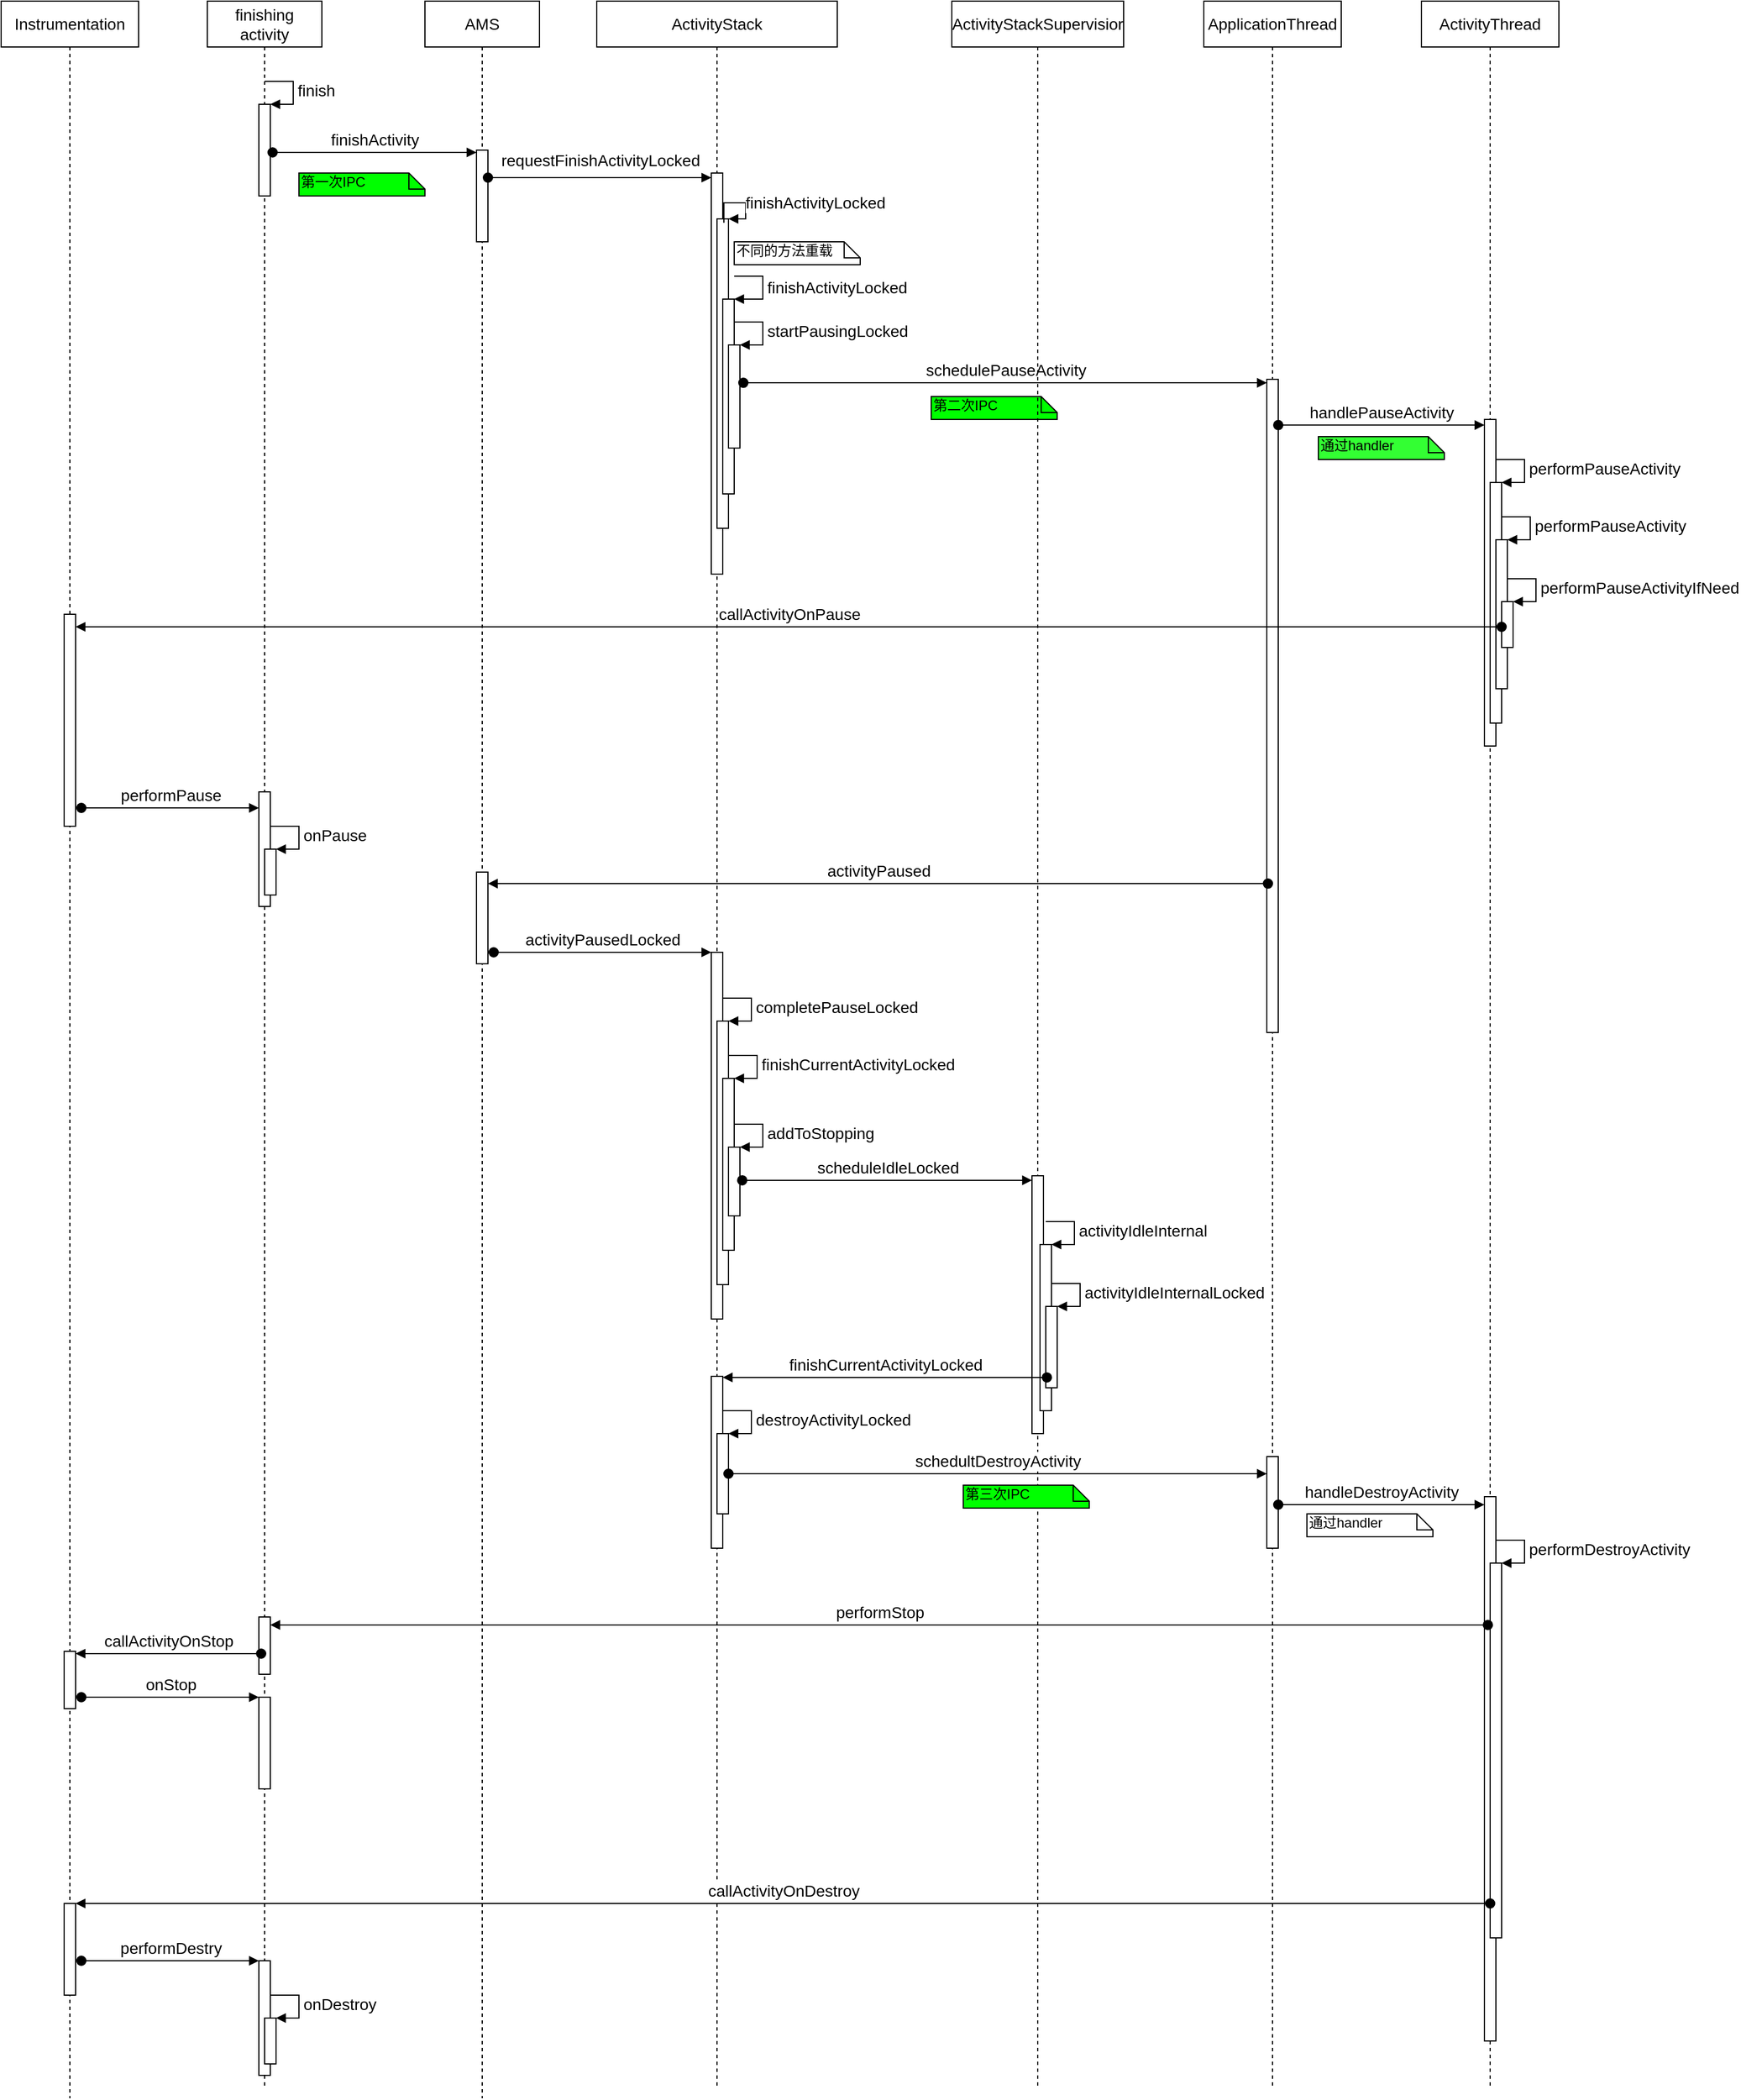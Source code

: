 <mxfile version="10.6.5" type="github"><diagram id="ZLF4FiaXyCPLw8wMx146" name="Page-1"><mxGraphModel dx="2461" dy="768" grid="1" gridSize="10" guides="1" tooltips="1" connect="1" arrows="1" fold="1" page="1" pageScale="1" pageWidth="827" pageHeight="1169" math="0" shadow="0"><root><mxCell id="0"/><mxCell id="1" parent="0"/><mxCell id="BoO9bFV0-iWKRXz_QszZ-1" value="&lt;font style=&quot;font-size: 14px&quot;&gt;finishing activity&lt;/font&gt;" style="shape=umlLifeline;perimeter=lifelinePerimeter;whiteSpace=wrap;html=1;container=1;collapsible=0;recursiveResize=0;outlineConnect=0;" vertex="1" parent="1"><mxGeometry x="100" y="20" width="100" height="1820" as="geometry"/></mxCell><mxCell id="BoO9bFV0-iWKRXz_QszZ-2" value="" style="html=1;points=[];perimeter=orthogonalPerimeter;" vertex="1" parent="BoO9bFV0-iWKRXz_QszZ-1"><mxGeometry x="45" y="90" width="10" height="80" as="geometry"/></mxCell><mxCell id="BoO9bFV0-iWKRXz_QszZ-3" value="&lt;font style=&quot;font-size: 14px&quot;&gt;finish&lt;/font&gt;" style="edgeStyle=orthogonalEdgeStyle;html=1;align=left;spacingLeft=2;endArrow=block;rounded=0;entryX=1;entryY=0;" edge="1" target="BoO9bFV0-iWKRXz_QszZ-2" parent="BoO9bFV0-iWKRXz_QszZ-1"><mxGeometry relative="1" as="geometry"><mxPoint x="50" y="70" as="sourcePoint"/><Array as="points"><mxPoint x="75" y="70"/></Array></mxGeometry></mxCell><mxCell id="BoO9bFV0-iWKRXz_QszZ-46" value="" style="html=1;points=[];perimeter=orthogonalPerimeter;" vertex="1" parent="BoO9bFV0-iWKRXz_QszZ-1"><mxGeometry x="45" y="690" width="10" height="100" as="geometry"/></mxCell><mxCell id="BoO9bFV0-iWKRXz_QszZ-48" value="" style="html=1;points=[];perimeter=orthogonalPerimeter;" vertex="1" parent="BoO9bFV0-iWKRXz_QszZ-1"><mxGeometry x="50" y="740" width="10" height="40" as="geometry"/></mxCell><mxCell id="BoO9bFV0-iWKRXz_QszZ-49" value="&lt;font style=&quot;font-size: 14px&quot;&gt;onPause&lt;/font&gt;" style="edgeStyle=orthogonalEdgeStyle;html=1;align=left;spacingLeft=2;endArrow=block;rounded=0;entryX=1;entryY=0;" edge="1" target="BoO9bFV0-iWKRXz_QszZ-48" parent="BoO9bFV0-iWKRXz_QszZ-1"><mxGeometry relative="1" as="geometry"><mxPoint x="55" y="720" as="sourcePoint"/><Array as="points"><mxPoint x="80" y="720"/></Array></mxGeometry></mxCell><mxCell id="BoO9bFV0-iWKRXz_QszZ-89" value="" style="html=1;points=[];perimeter=orthogonalPerimeter;" vertex="1" parent="BoO9bFV0-iWKRXz_QszZ-1"><mxGeometry x="45" y="1410" width="10" height="50" as="geometry"/></mxCell><mxCell id="BoO9bFV0-iWKRXz_QszZ-94" value="" style="html=1;points=[];perimeter=orthogonalPerimeter;" vertex="1" parent="BoO9bFV0-iWKRXz_QszZ-1"><mxGeometry x="45" y="1480" width="10" height="80" as="geometry"/></mxCell><mxCell id="BoO9bFV0-iWKRXz_QszZ-95" value="&lt;font style=&quot;font-size: 14px&quot;&gt;onStop&lt;/font&gt;" style="html=1;verticalAlign=bottom;startArrow=oval;endArrow=block;startSize=8;" edge="1" target="BoO9bFV0-iWKRXz_QszZ-94" parent="BoO9bFV0-iWKRXz_QszZ-1"><mxGeometry relative="1" as="geometry"><mxPoint x="-110" y="1480" as="sourcePoint"/></mxGeometry></mxCell><mxCell id="BoO9bFV0-iWKRXz_QszZ-98" value="" style="html=1;points=[];perimeter=orthogonalPerimeter;" vertex="1" parent="BoO9bFV0-iWKRXz_QszZ-1"><mxGeometry x="45" y="1710" width="10" height="100" as="geometry"/></mxCell><mxCell id="BoO9bFV0-iWKRXz_QszZ-99" value="&lt;font style=&quot;font-size: 14px&quot;&gt;performDestry&lt;/font&gt;" style="html=1;verticalAlign=bottom;startArrow=oval;endArrow=block;startSize=8;" edge="1" target="BoO9bFV0-iWKRXz_QszZ-98" parent="BoO9bFV0-iWKRXz_QszZ-1"><mxGeometry relative="1" as="geometry"><mxPoint x="-110" y="1710" as="sourcePoint"/></mxGeometry></mxCell><mxCell id="BoO9bFV0-iWKRXz_QszZ-100" value="" style="html=1;points=[];perimeter=orthogonalPerimeter;" vertex="1" parent="BoO9bFV0-iWKRXz_QszZ-1"><mxGeometry x="50" y="1760" width="10" height="40" as="geometry"/></mxCell><mxCell id="BoO9bFV0-iWKRXz_QszZ-101" value="&lt;font style=&quot;font-size: 14px&quot;&gt;onDestroy&lt;/font&gt;" style="edgeStyle=orthogonalEdgeStyle;html=1;align=left;spacingLeft=2;endArrow=block;rounded=0;entryX=1;entryY=0;" edge="1" target="BoO9bFV0-iWKRXz_QszZ-100" parent="BoO9bFV0-iWKRXz_QszZ-1"><mxGeometry relative="1" as="geometry"><mxPoint x="55" y="1740" as="sourcePoint"/><Array as="points"><mxPoint x="80" y="1740"/></Array></mxGeometry></mxCell><mxCell id="BoO9bFV0-iWKRXz_QszZ-4" value="&lt;font style=&quot;font-size: 14px&quot;&gt;AMS&lt;/font&gt;" style="shape=umlLifeline;perimeter=lifelinePerimeter;whiteSpace=wrap;html=1;container=1;collapsible=0;recursiveResize=0;outlineConnect=0;" vertex="1" parent="1"><mxGeometry x="290" y="20" width="100" height="1830" as="geometry"/></mxCell><mxCell id="BoO9bFV0-iWKRXz_QszZ-8" value="" style="html=1;points=[];perimeter=orthogonalPerimeter;" vertex="1" parent="BoO9bFV0-iWKRXz_QszZ-4"><mxGeometry x="45" y="130" width="10" height="80" as="geometry"/></mxCell><mxCell id="BoO9bFV0-iWKRXz_QszZ-54" value="" style="html=1;points=[];perimeter=orthogonalPerimeter;" vertex="1" parent="BoO9bFV0-iWKRXz_QszZ-4"><mxGeometry x="45" y="760" width="10" height="80" as="geometry"/></mxCell><mxCell id="BoO9bFV0-iWKRXz_QszZ-9" value="&lt;font style=&quot;font-size: 14px&quot;&gt;finishActivity&lt;/font&gt;" style="html=1;verticalAlign=bottom;startArrow=oval;endArrow=block;startSize=8;exitX=1.2;exitY=0.525;exitDx=0;exitDy=0;exitPerimeter=0;" edge="1" target="BoO9bFV0-iWKRXz_QszZ-8" parent="1" source="BoO9bFV0-iWKRXz_QszZ-2"><mxGeometry relative="1" as="geometry"><mxPoint x="275" y="150" as="sourcePoint"/></mxGeometry></mxCell><mxCell id="BoO9bFV0-iWKRXz_QszZ-10" value="&lt;font style=&quot;font-size: 14px&quot;&gt;ActivityStack&lt;/font&gt;" style="shape=umlLifeline;perimeter=lifelinePerimeter;whiteSpace=wrap;html=1;container=1;collapsible=0;recursiveResize=0;outlineConnect=0;" vertex="1" parent="1"><mxGeometry x="440" y="20" width="210" height="1820" as="geometry"/></mxCell><mxCell id="BoO9bFV0-iWKRXz_QszZ-12" value="" style="html=1;points=[];perimeter=orthogonalPerimeter;" vertex="1" parent="BoO9bFV0-iWKRXz_QszZ-10"><mxGeometry x="100" y="150" width="10" height="350" as="geometry"/></mxCell><mxCell id="BoO9bFV0-iWKRXz_QszZ-16" value="" style="html=1;points=[];perimeter=orthogonalPerimeter;" vertex="1" parent="BoO9bFV0-iWKRXz_QszZ-10"><mxGeometry x="105" y="190" width="10" height="270" as="geometry"/></mxCell><mxCell id="BoO9bFV0-iWKRXz_QszZ-17" value="&lt;font style=&quot;font-size: 14px&quot;&gt;finishActivityLocked&lt;/font&gt;" style="edgeStyle=orthogonalEdgeStyle;html=1;align=left;spacingLeft=2;endArrow=block;rounded=0;entryX=1;entryY=0;exitX=1.1;exitY=0.124;exitDx=0;exitDy=0;exitPerimeter=0;" edge="1" target="BoO9bFV0-iWKRXz_QszZ-16" parent="BoO9bFV0-iWKRXz_QszZ-10" source="BoO9bFV0-iWKRXz_QszZ-12"><mxGeometry relative="1" as="geometry"><mxPoint x="55" y="180" as="sourcePoint"/><Array as="points"><mxPoint x="130" y="176"/><mxPoint x="130" y="190"/></Array></mxGeometry></mxCell><mxCell id="BoO9bFV0-iWKRXz_QszZ-18" value="" style="html=1;points=[];perimeter=orthogonalPerimeter;" vertex="1" parent="BoO9bFV0-iWKRXz_QszZ-10"><mxGeometry x="110" y="260" width="10" height="170" as="geometry"/></mxCell><mxCell id="BoO9bFV0-iWKRXz_QszZ-19" value="&lt;font style=&quot;font-size: 14px&quot;&gt;finishActivityLocked&lt;/font&gt;" style="edgeStyle=orthogonalEdgeStyle;html=1;align=left;spacingLeft=2;endArrow=block;rounded=0;entryX=1;entryY=0;" edge="1" target="BoO9bFV0-iWKRXz_QszZ-18" parent="BoO9bFV0-iWKRXz_QszZ-10"><mxGeometry relative="1" as="geometry"><mxPoint x="120" y="240" as="sourcePoint"/><Array as="points"><mxPoint x="145" y="240"/></Array></mxGeometry></mxCell><mxCell id="BoO9bFV0-iWKRXz_QszZ-20" value="不同的方法重载" style="shape=note;whiteSpace=wrap;html=1;size=14;verticalAlign=top;align=left;spacingTop=-6;" vertex="1" parent="BoO9bFV0-iWKRXz_QszZ-10"><mxGeometry x="120" y="210" width="110" height="20" as="geometry"/></mxCell><mxCell id="BoO9bFV0-iWKRXz_QszZ-21" value="" style="html=1;points=[];perimeter=orthogonalPerimeter;" vertex="1" parent="BoO9bFV0-iWKRXz_QszZ-10"><mxGeometry x="115" y="300" width="10" height="90" as="geometry"/></mxCell><mxCell id="BoO9bFV0-iWKRXz_QszZ-22" value="&lt;font style=&quot;font-size: 14px&quot;&gt;startPausingLocked&lt;/font&gt;" style="edgeStyle=orthogonalEdgeStyle;html=1;align=left;spacingLeft=2;endArrow=block;rounded=0;entryX=1;entryY=0;" edge="1" target="BoO9bFV0-iWKRXz_QszZ-21" parent="BoO9bFV0-iWKRXz_QszZ-10"><mxGeometry relative="1" as="geometry"><mxPoint x="120" y="280" as="sourcePoint"/><Array as="points"><mxPoint x="145" y="280"/></Array></mxGeometry></mxCell><mxCell id="BoO9bFV0-iWKRXz_QszZ-56" value="" style="html=1;points=[];perimeter=orthogonalPerimeter;" vertex="1" parent="BoO9bFV0-iWKRXz_QszZ-10"><mxGeometry x="100" y="830" width="10" height="320" as="geometry"/></mxCell><mxCell id="BoO9bFV0-iWKRXz_QszZ-57" value="&lt;font style=&quot;font-size: 14px&quot;&gt;activityPausedLocked&lt;/font&gt;" style="html=1;verticalAlign=bottom;startArrow=oval;endArrow=block;startSize=8;" edge="1" target="BoO9bFV0-iWKRXz_QszZ-56" parent="BoO9bFV0-iWKRXz_QszZ-10"><mxGeometry relative="1" as="geometry"><mxPoint x="-90" y="830" as="sourcePoint"/></mxGeometry></mxCell><mxCell id="BoO9bFV0-iWKRXz_QszZ-58" value="" style="html=1;points=[];perimeter=orthogonalPerimeter;" vertex="1" parent="BoO9bFV0-iWKRXz_QszZ-10"><mxGeometry x="105" y="890" width="10" height="230" as="geometry"/></mxCell><mxCell id="BoO9bFV0-iWKRXz_QszZ-59" value="&lt;font style=&quot;font-size: 14px&quot;&gt;completePauseLocked&lt;/font&gt;" style="edgeStyle=orthogonalEdgeStyle;html=1;align=left;spacingLeft=2;endArrow=block;rounded=0;entryX=1;entryY=0;" edge="1" target="BoO9bFV0-iWKRXz_QszZ-58" parent="BoO9bFV0-iWKRXz_QszZ-10"><mxGeometry relative="1" as="geometry"><mxPoint x="110" y="870" as="sourcePoint"/><Array as="points"><mxPoint x="135" y="870"/></Array></mxGeometry></mxCell><mxCell id="BoO9bFV0-iWKRXz_QszZ-60" value="" style="html=1;points=[];perimeter=orthogonalPerimeter;" vertex="1" parent="BoO9bFV0-iWKRXz_QszZ-10"><mxGeometry x="110" y="940" width="10" height="150" as="geometry"/></mxCell><mxCell id="BoO9bFV0-iWKRXz_QszZ-61" value="&lt;font style=&quot;font-size: 14px&quot;&gt;finishCurrentActivityLocked&lt;/font&gt;" style="edgeStyle=orthogonalEdgeStyle;html=1;align=left;spacingLeft=2;endArrow=block;rounded=0;entryX=1;entryY=0;" edge="1" target="BoO9bFV0-iWKRXz_QszZ-60" parent="BoO9bFV0-iWKRXz_QszZ-10"><mxGeometry relative="1" as="geometry"><mxPoint x="115" y="920" as="sourcePoint"/><Array as="points"><mxPoint x="140" y="920"/></Array></mxGeometry></mxCell><mxCell id="BoO9bFV0-iWKRXz_QszZ-62" value="" style="html=1;points=[];perimeter=orthogonalPerimeter;" vertex="1" parent="BoO9bFV0-iWKRXz_QszZ-10"><mxGeometry x="115" y="1000" width="10" height="60" as="geometry"/></mxCell><mxCell id="BoO9bFV0-iWKRXz_QszZ-63" value="&lt;font style=&quot;font-size: 14px&quot;&gt;addToStopping&lt;/font&gt;" style="edgeStyle=orthogonalEdgeStyle;html=1;align=left;spacingLeft=2;endArrow=block;rounded=0;entryX=1;entryY=0;" edge="1" target="BoO9bFV0-iWKRXz_QszZ-62" parent="BoO9bFV0-iWKRXz_QszZ-10"><mxGeometry relative="1" as="geometry"><mxPoint x="120" y="980" as="sourcePoint"/><Array as="points"><mxPoint x="145" y="980"/></Array></mxGeometry></mxCell><mxCell id="BoO9bFV0-iWKRXz_QszZ-76" value="" style="html=1;points=[];perimeter=orthogonalPerimeter;" vertex="1" parent="BoO9bFV0-iWKRXz_QszZ-10"><mxGeometry x="100" y="1200" width="10" height="150" as="geometry"/></mxCell><mxCell id="BoO9bFV0-iWKRXz_QszZ-78" value="" style="html=1;points=[];perimeter=orthogonalPerimeter;" vertex="1" parent="BoO9bFV0-iWKRXz_QszZ-10"><mxGeometry x="105" y="1250" width="10" height="70" as="geometry"/></mxCell><mxCell id="BoO9bFV0-iWKRXz_QszZ-79" value="&lt;font style=&quot;font-size: 14px&quot;&gt;destroyActivityLocked&lt;/font&gt;" style="edgeStyle=orthogonalEdgeStyle;html=1;align=left;spacingLeft=2;endArrow=block;rounded=0;entryX=1;entryY=0;" edge="1" target="BoO9bFV0-iWKRXz_QszZ-78" parent="BoO9bFV0-iWKRXz_QszZ-10"><mxGeometry relative="1" as="geometry"><mxPoint x="110" y="1230" as="sourcePoint"/><Array as="points"><mxPoint x="135" y="1230"/></Array></mxGeometry></mxCell><mxCell id="BoO9bFV0-iWKRXz_QszZ-13" value="&lt;font style=&quot;font-size: 14px&quot;&gt;requestFinishActivityLocked&lt;/font&gt;" style="html=1;verticalAlign=bottom;startArrow=oval;endArrow=block;startSize=8;exitX=1;exitY=0.3;exitDx=0;exitDy=0;exitPerimeter=0;" edge="1" target="BoO9bFV0-iWKRXz_QszZ-12" parent="1" source="BoO9bFV0-iWKRXz_QszZ-8"><mxGeometry y="4" relative="1" as="geometry"><mxPoint x="455" y="170" as="sourcePoint"/><mxPoint as="offset"/></mxGeometry></mxCell><mxCell id="BoO9bFV0-iWKRXz_QszZ-23" value="&lt;font style=&quot;font-size: 14px&quot;&gt;ApplicationThread&lt;/font&gt;" style="shape=umlLifeline;perimeter=lifelinePerimeter;whiteSpace=wrap;html=1;container=1;collapsible=0;recursiveResize=0;outlineConnect=0;" vertex="1" parent="1"><mxGeometry x="970" y="20" width="120" height="1820" as="geometry"/></mxCell><mxCell id="BoO9bFV0-iWKRXz_QszZ-25" value="" style="html=1;points=[];perimeter=orthogonalPerimeter;" vertex="1" parent="BoO9bFV0-iWKRXz_QszZ-23"><mxGeometry x="55" y="330" width="10" height="570" as="geometry"/></mxCell><mxCell id="BoO9bFV0-iWKRXz_QszZ-80" value="" style="html=1;points=[];perimeter=orthogonalPerimeter;" vertex="1" parent="BoO9bFV0-iWKRXz_QszZ-23"><mxGeometry x="55" y="1270" width="10" height="80" as="geometry"/></mxCell><mxCell id="BoO9bFV0-iWKRXz_QszZ-28" value="第二次IPC" style="shape=note;whiteSpace=wrap;html=1;size=14;verticalAlign=top;align=left;spacingTop=-6;fillColor=#00FF00;" vertex="1" parent="1"><mxGeometry x="732" y="365" width="110" height="20" as="geometry"/></mxCell><mxCell id="BoO9bFV0-iWKRXz_QszZ-29" value="&lt;font style=&quot;font-size: 14px&quot;&gt;ActivityThread&lt;/font&gt;" style="shape=umlLifeline;perimeter=lifelinePerimeter;whiteSpace=wrap;html=1;container=1;collapsible=0;recursiveResize=0;outlineConnect=0;" vertex="1" parent="1"><mxGeometry x="1160" y="20" width="120" height="1820" as="geometry"/></mxCell><mxCell id="BoO9bFV0-iWKRXz_QszZ-30" value="" style="html=1;points=[];perimeter=orthogonalPerimeter;" vertex="1" parent="BoO9bFV0-iWKRXz_QszZ-29"><mxGeometry x="55" y="365" width="10" height="285" as="geometry"/></mxCell><mxCell id="BoO9bFV0-iWKRXz_QszZ-32" value="" style="html=1;points=[];perimeter=orthogonalPerimeter;" vertex="1" parent="BoO9bFV0-iWKRXz_QszZ-29"><mxGeometry x="60" y="420" width="10" height="210" as="geometry"/></mxCell><mxCell id="BoO9bFV0-iWKRXz_QszZ-33" value="&lt;font style=&quot;font-size: 14px&quot;&gt;performPauseActivity&lt;/font&gt;" style="edgeStyle=orthogonalEdgeStyle;html=1;align=left;spacingLeft=2;endArrow=block;rounded=0;entryX=1;entryY=0;" edge="1" target="BoO9bFV0-iWKRXz_QszZ-32" parent="BoO9bFV0-iWKRXz_QszZ-29"><mxGeometry relative="1" as="geometry"><mxPoint x="65" y="400" as="sourcePoint"/><Array as="points"><mxPoint x="90" y="400"/></Array></mxGeometry></mxCell><mxCell id="BoO9bFV0-iWKRXz_QszZ-34" value="" style="html=1;points=[];perimeter=orthogonalPerimeter;" vertex="1" parent="BoO9bFV0-iWKRXz_QszZ-29"><mxGeometry x="65" y="470" width="10" height="130" as="geometry"/></mxCell><mxCell id="BoO9bFV0-iWKRXz_QszZ-35" value="&lt;font style=&quot;font-size: 14px&quot;&gt;performPauseActivity&lt;/font&gt;" style="edgeStyle=orthogonalEdgeStyle;html=1;align=left;spacingLeft=2;endArrow=block;rounded=0;entryX=1;entryY=0;" edge="1" target="BoO9bFV0-iWKRXz_QszZ-34" parent="BoO9bFV0-iWKRXz_QszZ-29"><mxGeometry relative="1" as="geometry"><mxPoint x="70" y="450" as="sourcePoint"/><Array as="points"><mxPoint x="95" y="450"/></Array></mxGeometry></mxCell><mxCell id="BoO9bFV0-iWKRXz_QszZ-36" value="" style="html=1;points=[];perimeter=orthogonalPerimeter;" vertex="1" parent="BoO9bFV0-iWKRXz_QszZ-29"><mxGeometry x="70" y="524" width="10" height="40" as="geometry"/></mxCell><mxCell id="BoO9bFV0-iWKRXz_QszZ-37" value="&lt;font style=&quot;font-size: 14px&quot;&gt;performPauseActivityIfNeed&lt;/font&gt;" style="edgeStyle=orthogonalEdgeStyle;html=1;align=left;spacingLeft=2;endArrow=block;rounded=0;entryX=1;entryY=0;" edge="1" target="BoO9bFV0-iWKRXz_QszZ-36" parent="BoO9bFV0-iWKRXz_QszZ-29"><mxGeometry relative="1" as="geometry"><mxPoint x="75" y="504" as="sourcePoint"/><Array as="points"><mxPoint x="100" y="504"/></Array></mxGeometry></mxCell><mxCell id="BoO9bFV0-iWKRXz_QszZ-82" value="" style="html=1;points=[];perimeter=orthogonalPerimeter;" vertex="1" parent="BoO9bFV0-iWKRXz_QszZ-29"><mxGeometry x="55" y="1305" width="10" height="475" as="geometry"/></mxCell><mxCell id="BoO9bFV0-iWKRXz_QszZ-87" value="" style="html=1;points=[];perimeter=orthogonalPerimeter;" vertex="1" parent="BoO9bFV0-iWKRXz_QszZ-29"><mxGeometry x="60" y="1363" width="10" height="327" as="geometry"/></mxCell><mxCell id="BoO9bFV0-iWKRXz_QszZ-88" value="&lt;font style=&quot;font-size: 14px&quot;&gt;performDestroyActivity&lt;/font&gt;" style="edgeStyle=orthogonalEdgeStyle;html=1;align=left;spacingLeft=2;endArrow=block;rounded=0;entryX=1;entryY=0;" edge="1" target="BoO9bFV0-iWKRXz_QszZ-87" parent="BoO9bFV0-iWKRXz_QszZ-29"><mxGeometry relative="1" as="geometry"><mxPoint x="65" y="1343" as="sourcePoint"/><Array as="points"><mxPoint x="90" y="1343"/></Array></mxGeometry></mxCell><mxCell id="BoO9bFV0-iWKRXz_QszZ-31" value="&lt;font style=&quot;font-size: 14px&quot;&gt;handlePauseActivity&lt;/font&gt;" style="html=1;verticalAlign=bottom;startArrow=oval;endArrow=block;startSize=8;exitX=1;exitY=0.07;exitDx=0;exitDy=0;exitPerimeter=0;" edge="1" parent="1" target="BoO9bFV0-iWKRXz_QszZ-30" source="BoO9bFV0-iWKRXz_QszZ-25"><mxGeometry relative="1" as="geometry"><mxPoint x="1040" y="390" as="sourcePoint"/></mxGeometry></mxCell><mxCell id="BoO9bFV0-iWKRXz_QszZ-40" value="通过handler" style="shape=note;whiteSpace=wrap;html=1;size=14;verticalAlign=top;align=left;spacingTop=-6;fillColor=#33FF33;" vertex="1" parent="1"><mxGeometry x="1070" y="400" width="110" height="20" as="geometry"/></mxCell><mxCell id="BoO9bFV0-iWKRXz_QszZ-41" value="第一次IPC" style="shape=note;whiteSpace=wrap;html=1;size=14;verticalAlign=top;align=left;spacingTop=-6;fillColor=#00FF00;" vertex="1" parent="1"><mxGeometry x="180" y="170" width="110" height="20" as="geometry"/></mxCell><mxCell id="BoO9bFV0-iWKRXz_QszZ-42" value="&lt;font style=&quot;font-size: 14px&quot;&gt;Instrumentation&lt;/font&gt;" style="shape=umlLifeline;perimeter=lifelinePerimeter;whiteSpace=wrap;html=1;container=1;collapsible=0;recursiveResize=0;outlineConnect=0;" vertex="1" parent="1"><mxGeometry x="-80" y="20" width="120" height="1830" as="geometry"/></mxCell><mxCell id="BoO9bFV0-iWKRXz_QszZ-43" value="" style="html=1;points=[];perimeter=orthogonalPerimeter;" vertex="1" parent="BoO9bFV0-iWKRXz_QszZ-42"><mxGeometry x="55" y="535" width="10" height="185" as="geometry"/></mxCell><mxCell id="BoO9bFV0-iWKRXz_QszZ-92" value="" style="html=1;points=[];perimeter=orthogonalPerimeter;" vertex="1" parent="BoO9bFV0-iWKRXz_QszZ-42"><mxGeometry x="55" y="1440" width="10" height="50" as="geometry"/></mxCell><mxCell id="BoO9bFV0-iWKRXz_QszZ-96" value="" style="html=1;points=[];perimeter=orthogonalPerimeter;" vertex="1" parent="BoO9bFV0-iWKRXz_QszZ-42"><mxGeometry x="55" y="1660" width="10" height="80" as="geometry"/></mxCell><mxCell id="BoO9bFV0-iWKRXz_QszZ-44" value="&lt;font style=&quot;font-size: 14px&quot;&gt;callActivityOnPause&lt;/font&gt;" style="html=1;verticalAlign=bottom;startArrow=oval;endArrow=block;startSize=8;" edge="1" parent="1" target="BoO9bFV0-iWKRXz_QszZ-43"><mxGeometry relative="1" as="geometry"><mxPoint x="1230" y="566" as="sourcePoint"/></mxGeometry></mxCell><mxCell id="BoO9bFV0-iWKRXz_QszZ-55" value="&lt;font style=&quot;font-size: 14px&quot;&gt;activityPaused&lt;/font&gt;" style="html=1;verticalAlign=bottom;startArrow=oval;endArrow=block;startSize=8;exitX=0.1;exitY=0.772;exitDx=0;exitDy=0;exitPerimeter=0;" edge="1" target="BoO9bFV0-iWKRXz_QszZ-54" parent="1" source="BoO9bFV0-iWKRXz_QszZ-25"><mxGeometry relative="1" as="geometry"><mxPoint x="780" y="790" as="sourcePoint"/></mxGeometry></mxCell><mxCell id="BoO9bFV0-iWKRXz_QszZ-26" value="&lt;font style=&quot;font-size: 14px&quot;&gt;schedulePauseActivity&lt;/font&gt;" style="html=1;verticalAlign=bottom;startArrow=oval;endArrow=block;startSize=8;exitX=1.3;exitY=0.367;exitDx=0;exitDy=0;exitPerimeter=0;" edge="1" target="BoO9bFV0-iWKRXz_QszZ-25" parent="1" source="BoO9bFV0-iWKRXz_QszZ-21"><mxGeometry relative="1" as="geometry"><mxPoint x="610" y="350" as="sourcePoint"/></mxGeometry></mxCell><mxCell id="BoO9bFV0-iWKRXz_QszZ-47" value="&lt;font style=&quot;font-size: 14px&quot;&gt;performPause&lt;/font&gt;" style="html=1;verticalAlign=bottom;startArrow=oval;endArrow=block;startSize=8;" edge="1" target="BoO9bFV0-iWKRXz_QszZ-46" parent="1"><mxGeometry relative="1" as="geometry"><mxPoint x="-10" y="724" as="sourcePoint"/></mxGeometry></mxCell><mxCell id="BoO9bFV0-iWKRXz_QszZ-64" value="&lt;font style=&quot;font-size: 14px&quot;&gt;ActivityStackSupervisior&lt;/font&gt;" style="shape=umlLifeline;perimeter=lifelinePerimeter;whiteSpace=wrap;html=1;container=1;collapsible=0;recursiveResize=0;outlineConnect=0;" vertex="1" parent="1"><mxGeometry x="750" y="20" width="150" height="1820" as="geometry"/></mxCell><mxCell id="BoO9bFV0-iWKRXz_QszZ-65" value="" style="html=1;points=[];perimeter=orthogonalPerimeter;" vertex="1" parent="BoO9bFV0-iWKRXz_QszZ-64"><mxGeometry x="70" y="1025" width="10" height="225" as="geometry"/></mxCell><mxCell id="BoO9bFV0-iWKRXz_QszZ-70" value="" style="html=1;points=[];perimeter=orthogonalPerimeter;" vertex="1" parent="BoO9bFV0-iWKRXz_QszZ-64"><mxGeometry x="77" y="1085" width="10" height="145" as="geometry"/></mxCell><mxCell id="BoO9bFV0-iWKRXz_QszZ-71" value="&lt;font style=&quot;font-size: 14px&quot;&gt;activityIdleInternal&lt;/font&gt;" style="edgeStyle=orthogonalEdgeStyle;html=1;align=left;spacingLeft=2;endArrow=block;rounded=0;entryX=1;entryY=0;" edge="1" target="BoO9bFV0-iWKRXz_QszZ-70" parent="BoO9bFV0-iWKRXz_QszZ-64"><mxGeometry relative="1" as="geometry"><mxPoint x="82" y="1065" as="sourcePoint"/><Array as="points"><mxPoint x="107" y="1065"/></Array></mxGeometry></mxCell><mxCell id="BoO9bFV0-iWKRXz_QszZ-74" value="" style="html=1;points=[];perimeter=orthogonalPerimeter;" vertex="1" parent="BoO9bFV0-iWKRXz_QszZ-64"><mxGeometry x="82" y="1139" width="10" height="71" as="geometry"/></mxCell><mxCell id="BoO9bFV0-iWKRXz_QszZ-75" value="&lt;font style=&quot;font-size: 14px&quot;&gt;activityIdleInternalLocked&lt;/font&gt;" style="edgeStyle=orthogonalEdgeStyle;html=1;align=left;spacingLeft=2;endArrow=block;rounded=0;entryX=1;entryY=0;" edge="1" target="BoO9bFV0-iWKRXz_QszZ-74" parent="BoO9bFV0-iWKRXz_QszZ-64"><mxGeometry relative="1" as="geometry"><mxPoint x="87" y="1119" as="sourcePoint"/><Array as="points"><mxPoint x="112" y="1119"/></Array></mxGeometry></mxCell><mxCell id="BoO9bFV0-iWKRXz_QszZ-66" value="&lt;font style=&quot;font-size: 14px&quot;&gt;scheduleIdleLocked&lt;/font&gt;" style="html=1;verticalAlign=bottom;startArrow=oval;endArrow=block;startSize=8;exitX=1.2;exitY=0.483;exitDx=0;exitDy=0;exitPerimeter=0;" edge="1" target="BoO9bFV0-iWKRXz_QszZ-65" parent="1" source="BoO9bFV0-iWKRXz_QszZ-62"><mxGeometry relative="1" as="geometry"><mxPoint x="760" y="1045" as="sourcePoint"/></mxGeometry></mxCell><mxCell id="BoO9bFV0-iWKRXz_QszZ-77" value="&lt;font style=&quot;font-size: 14px&quot;&gt;finishCurrentActivityLocked&lt;/font&gt;" style="html=1;verticalAlign=bottom;startArrow=oval;endArrow=block;startSize=8;exitX=0.1;exitY=0.873;exitDx=0;exitDy=0;exitPerimeter=0;" edge="1" target="BoO9bFV0-iWKRXz_QszZ-76" parent="1" source="BoO9bFV0-iWKRXz_QszZ-74"><mxGeometry relative="1" as="geometry"><mxPoint x="480" y="1220" as="sourcePoint"/></mxGeometry></mxCell><mxCell id="BoO9bFV0-iWKRXz_QszZ-81" value="&lt;font style=&quot;font-size: 14px&quot;&gt;schedultDestroyActivity&lt;/font&gt;" style="html=1;verticalAlign=bottom;startArrow=oval;endArrow=block;startSize=8;" edge="1" target="BoO9bFV0-iWKRXz_QszZ-80" parent="1" source="BoO9bFV0-iWKRXz_QszZ-78"><mxGeometry relative="1" as="geometry"><mxPoint x="965" y="1290" as="sourcePoint"/></mxGeometry></mxCell><mxCell id="BoO9bFV0-iWKRXz_QszZ-83" value="&lt;font style=&quot;font-size: 14px&quot;&gt;handleDestroyActivity&lt;/font&gt;" style="html=1;verticalAlign=bottom;startArrow=oval;endArrow=block;startSize=8;exitX=1;exitY=0.525;exitDx=0;exitDy=0;exitPerimeter=0;" edge="1" target="BoO9bFV0-iWKRXz_QszZ-82" parent="1" source="BoO9bFV0-iWKRXz_QszZ-80"><mxGeometry relative="1" as="geometry"><mxPoint x="1155" y="1325" as="sourcePoint"/></mxGeometry></mxCell><mxCell id="BoO9bFV0-iWKRXz_QszZ-86" value="第三次IPC" style="shape=note;whiteSpace=wrap;html=1;size=14;verticalAlign=top;align=left;spacingTop=-6;fillColor=#00FF00;" vertex="1" parent="1"><mxGeometry x="760" y="1315" width="110" height="20" as="geometry"/></mxCell><mxCell id="BoO9bFV0-iWKRXz_QszZ-90" value="&lt;font style=&quot;font-size: 14px&quot;&gt;performStop&lt;/font&gt;" style="html=1;verticalAlign=bottom;startArrow=oval;endArrow=block;startSize=8;exitX=-0.2;exitY=0.165;exitDx=0;exitDy=0;exitPerimeter=0;" edge="1" target="BoO9bFV0-iWKRXz_QszZ-89" parent="1" source="BoO9bFV0-iWKRXz_QszZ-87"><mxGeometry relative="1" as="geometry"><mxPoint x="85" y="1430" as="sourcePoint"/></mxGeometry></mxCell><mxCell id="BoO9bFV0-iWKRXz_QszZ-91" value="通过handler" style="shape=note;whiteSpace=wrap;html=1;size=14;verticalAlign=top;align=left;spacingTop=-6;" vertex="1" parent="1"><mxGeometry x="1060" y="1340" width="110" height="20" as="geometry"/></mxCell><mxCell id="BoO9bFV0-iWKRXz_QszZ-93" value="&lt;font style=&quot;font-size: 14px&quot;&gt;callActivityOnStop&lt;/font&gt;" style="html=1;verticalAlign=bottom;startArrow=oval;endArrow=block;startSize=8;exitX=0.2;exitY=0.64;exitDx=0;exitDy=0;exitPerimeter=0;" edge="1" target="BoO9bFV0-iWKRXz_QszZ-92" parent="1" source="BoO9bFV0-iWKRXz_QszZ-89"><mxGeometry relative="1" as="geometry"><mxPoint x="-85" y="1460" as="sourcePoint"/></mxGeometry></mxCell><mxCell id="BoO9bFV0-iWKRXz_QszZ-97" value="&lt;font style=&quot;font-size: 14px&quot;&gt;callActivityOnDestroy&lt;/font&gt;" style="html=1;verticalAlign=bottom;startArrow=oval;endArrow=block;startSize=8;" edge="1" target="BoO9bFV0-iWKRXz_QszZ-96" parent="1" source="BoO9bFV0-iWKRXz_QszZ-87"><mxGeometry relative="1" as="geometry"><mxPoint x="-85" y="1680" as="sourcePoint"/></mxGeometry></mxCell></root></mxGraphModel></diagram></mxfile>